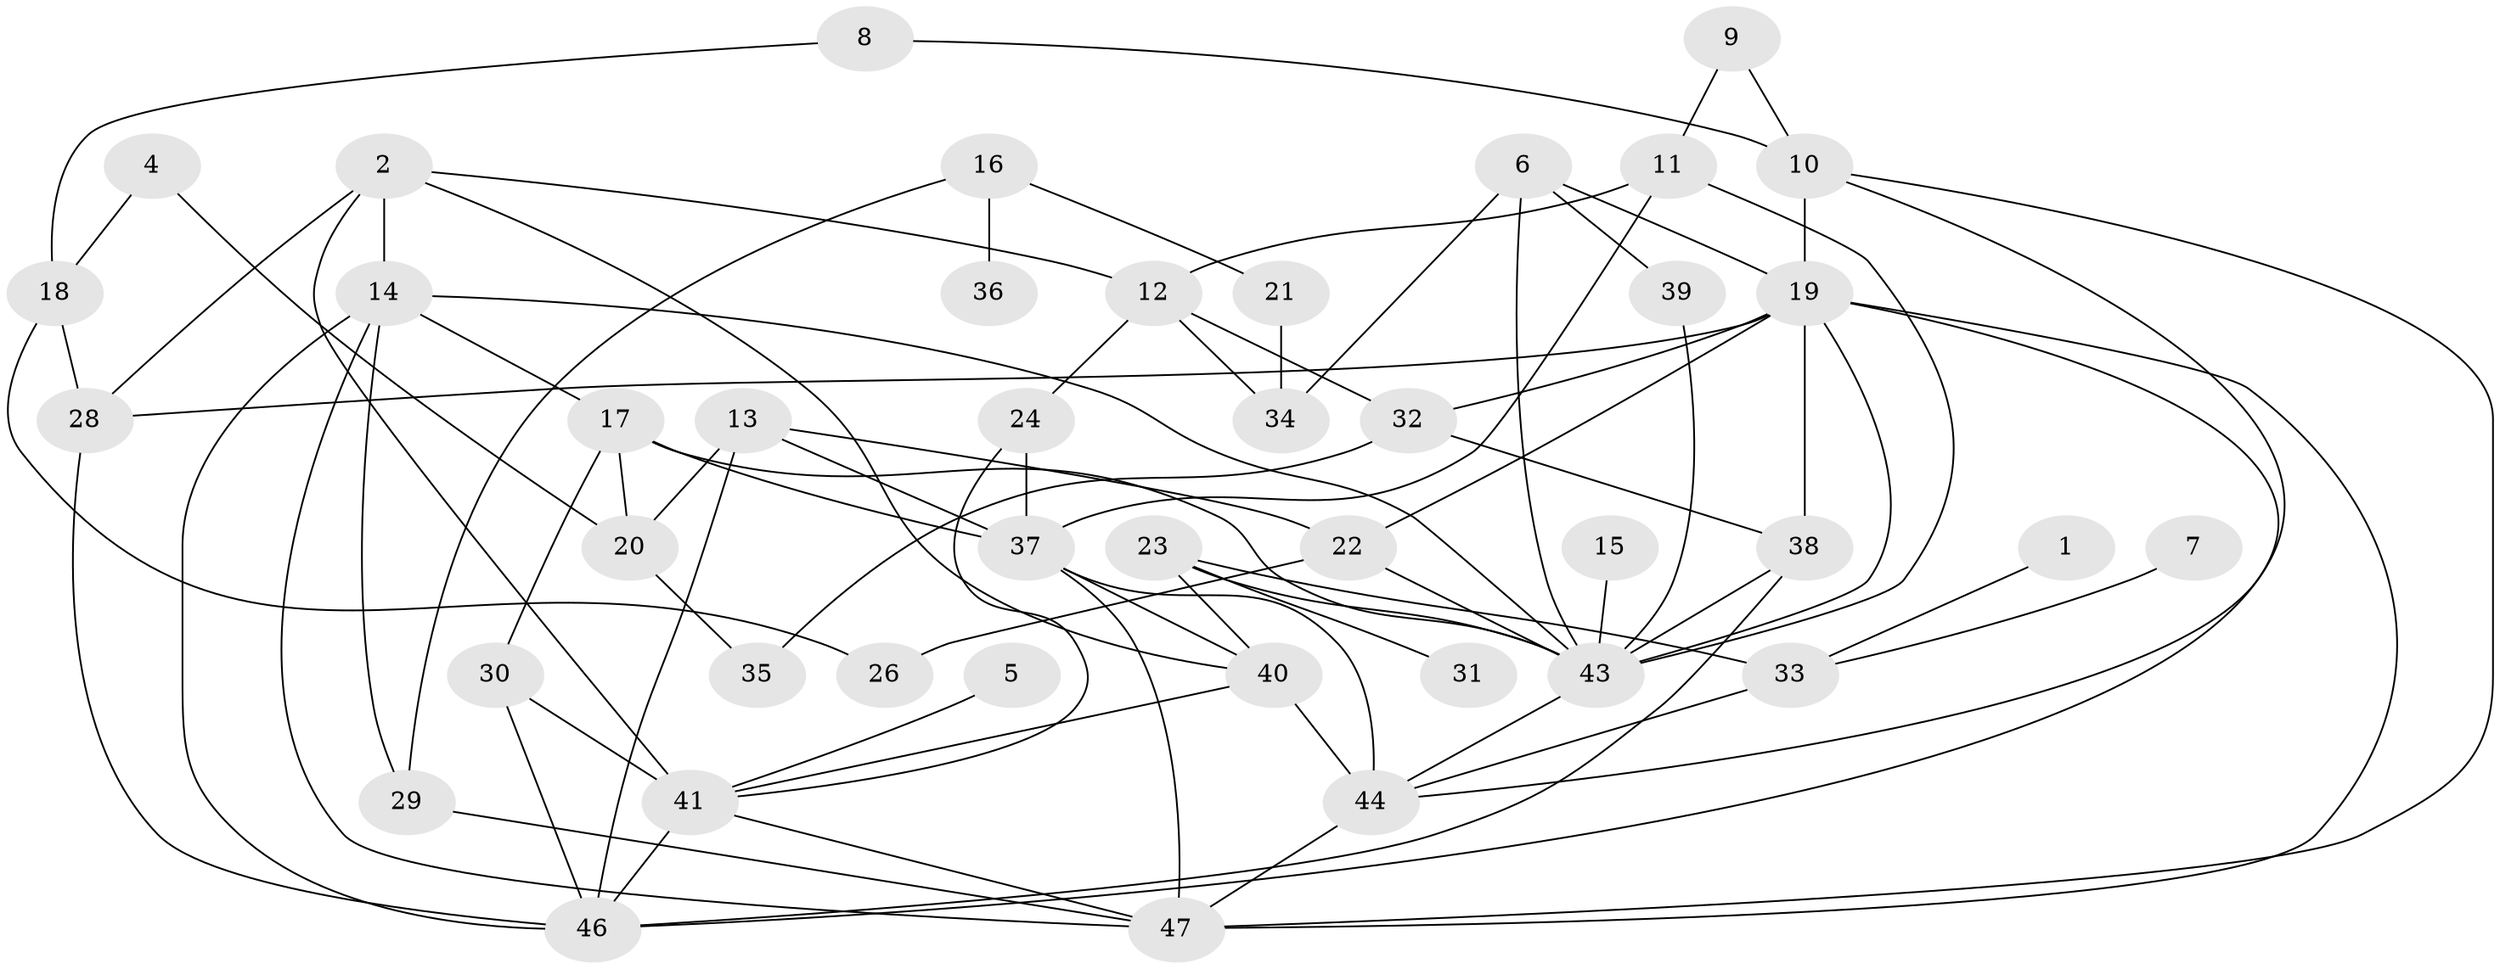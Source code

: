 // original degree distribution, {2: 0.21505376344086022, 3: 0.21505376344086022, 1: 0.12903225806451613, 6: 0.043010752688172046, 4: 0.24731182795698925, 0: 0.053763440860215055, 5: 0.053763440860215055, 8: 0.010752688172043012, 7: 0.03225806451612903}
// Generated by graph-tools (version 1.1) at 2025/00/03/09/25 03:00:47]
// undirected, 42 vertices, 82 edges
graph export_dot {
graph [start="1"]
  node [color=gray90,style=filled];
  1;
  2;
  4;
  5;
  6;
  7;
  8;
  9;
  10;
  11;
  12;
  13;
  14;
  15;
  16;
  17;
  18;
  19;
  20;
  21;
  22;
  23;
  24;
  26;
  28;
  29;
  30;
  31;
  32;
  33;
  34;
  35;
  36;
  37;
  38;
  39;
  40;
  41;
  43;
  44;
  46;
  47;
  1 -- 33 [weight=1.0];
  2 -- 12 [weight=1.0];
  2 -- 14 [weight=1.0];
  2 -- 28 [weight=1.0];
  2 -- 40 [weight=1.0];
  2 -- 41 [weight=1.0];
  4 -- 18 [weight=1.0];
  4 -- 20 [weight=1.0];
  5 -- 41 [weight=1.0];
  6 -- 19 [weight=1.0];
  6 -- 34 [weight=1.0];
  6 -- 39 [weight=1.0];
  6 -- 43 [weight=1.0];
  7 -- 33 [weight=1.0];
  8 -- 10 [weight=1.0];
  8 -- 18 [weight=1.0];
  9 -- 10 [weight=1.0];
  9 -- 11 [weight=1.0];
  10 -- 19 [weight=1.0];
  10 -- 44 [weight=1.0];
  10 -- 47 [weight=1.0];
  11 -- 12 [weight=1.0];
  11 -- 37 [weight=1.0];
  11 -- 43 [weight=1.0];
  12 -- 24 [weight=1.0];
  12 -- 32 [weight=1.0];
  12 -- 34 [weight=1.0];
  13 -- 20 [weight=1.0];
  13 -- 22 [weight=1.0];
  13 -- 37 [weight=1.0];
  13 -- 46 [weight=1.0];
  14 -- 17 [weight=1.0];
  14 -- 29 [weight=1.0];
  14 -- 43 [weight=2.0];
  14 -- 46 [weight=1.0];
  14 -- 47 [weight=1.0];
  15 -- 43 [weight=1.0];
  16 -- 21 [weight=1.0];
  16 -- 29 [weight=1.0];
  16 -- 36 [weight=1.0];
  17 -- 20 [weight=1.0];
  17 -- 30 [weight=2.0];
  17 -- 37 [weight=1.0];
  17 -- 43 [weight=1.0];
  18 -- 26 [weight=1.0];
  18 -- 28 [weight=1.0];
  19 -- 22 [weight=1.0];
  19 -- 28 [weight=2.0];
  19 -- 32 [weight=1.0];
  19 -- 38 [weight=1.0];
  19 -- 43 [weight=1.0];
  19 -- 46 [weight=1.0];
  19 -- 47 [weight=1.0];
  20 -- 35 [weight=1.0];
  21 -- 34 [weight=1.0];
  22 -- 26 [weight=1.0];
  22 -- 43 [weight=1.0];
  23 -- 31 [weight=1.0];
  23 -- 33 [weight=1.0];
  23 -- 40 [weight=1.0];
  23 -- 43 [weight=1.0];
  24 -- 37 [weight=1.0];
  24 -- 41 [weight=1.0];
  28 -- 46 [weight=1.0];
  29 -- 47 [weight=2.0];
  30 -- 41 [weight=2.0];
  30 -- 46 [weight=2.0];
  32 -- 35 [weight=1.0];
  32 -- 38 [weight=1.0];
  33 -- 44 [weight=2.0];
  37 -- 40 [weight=2.0];
  37 -- 44 [weight=2.0];
  37 -- 47 [weight=1.0];
  38 -- 43 [weight=3.0];
  38 -- 46 [weight=1.0];
  39 -- 43 [weight=1.0];
  40 -- 41 [weight=1.0];
  40 -- 44 [weight=1.0];
  41 -- 46 [weight=2.0];
  41 -- 47 [weight=1.0];
  43 -- 44 [weight=1.0];
  44 -- 47 [weight=2.0];
}
